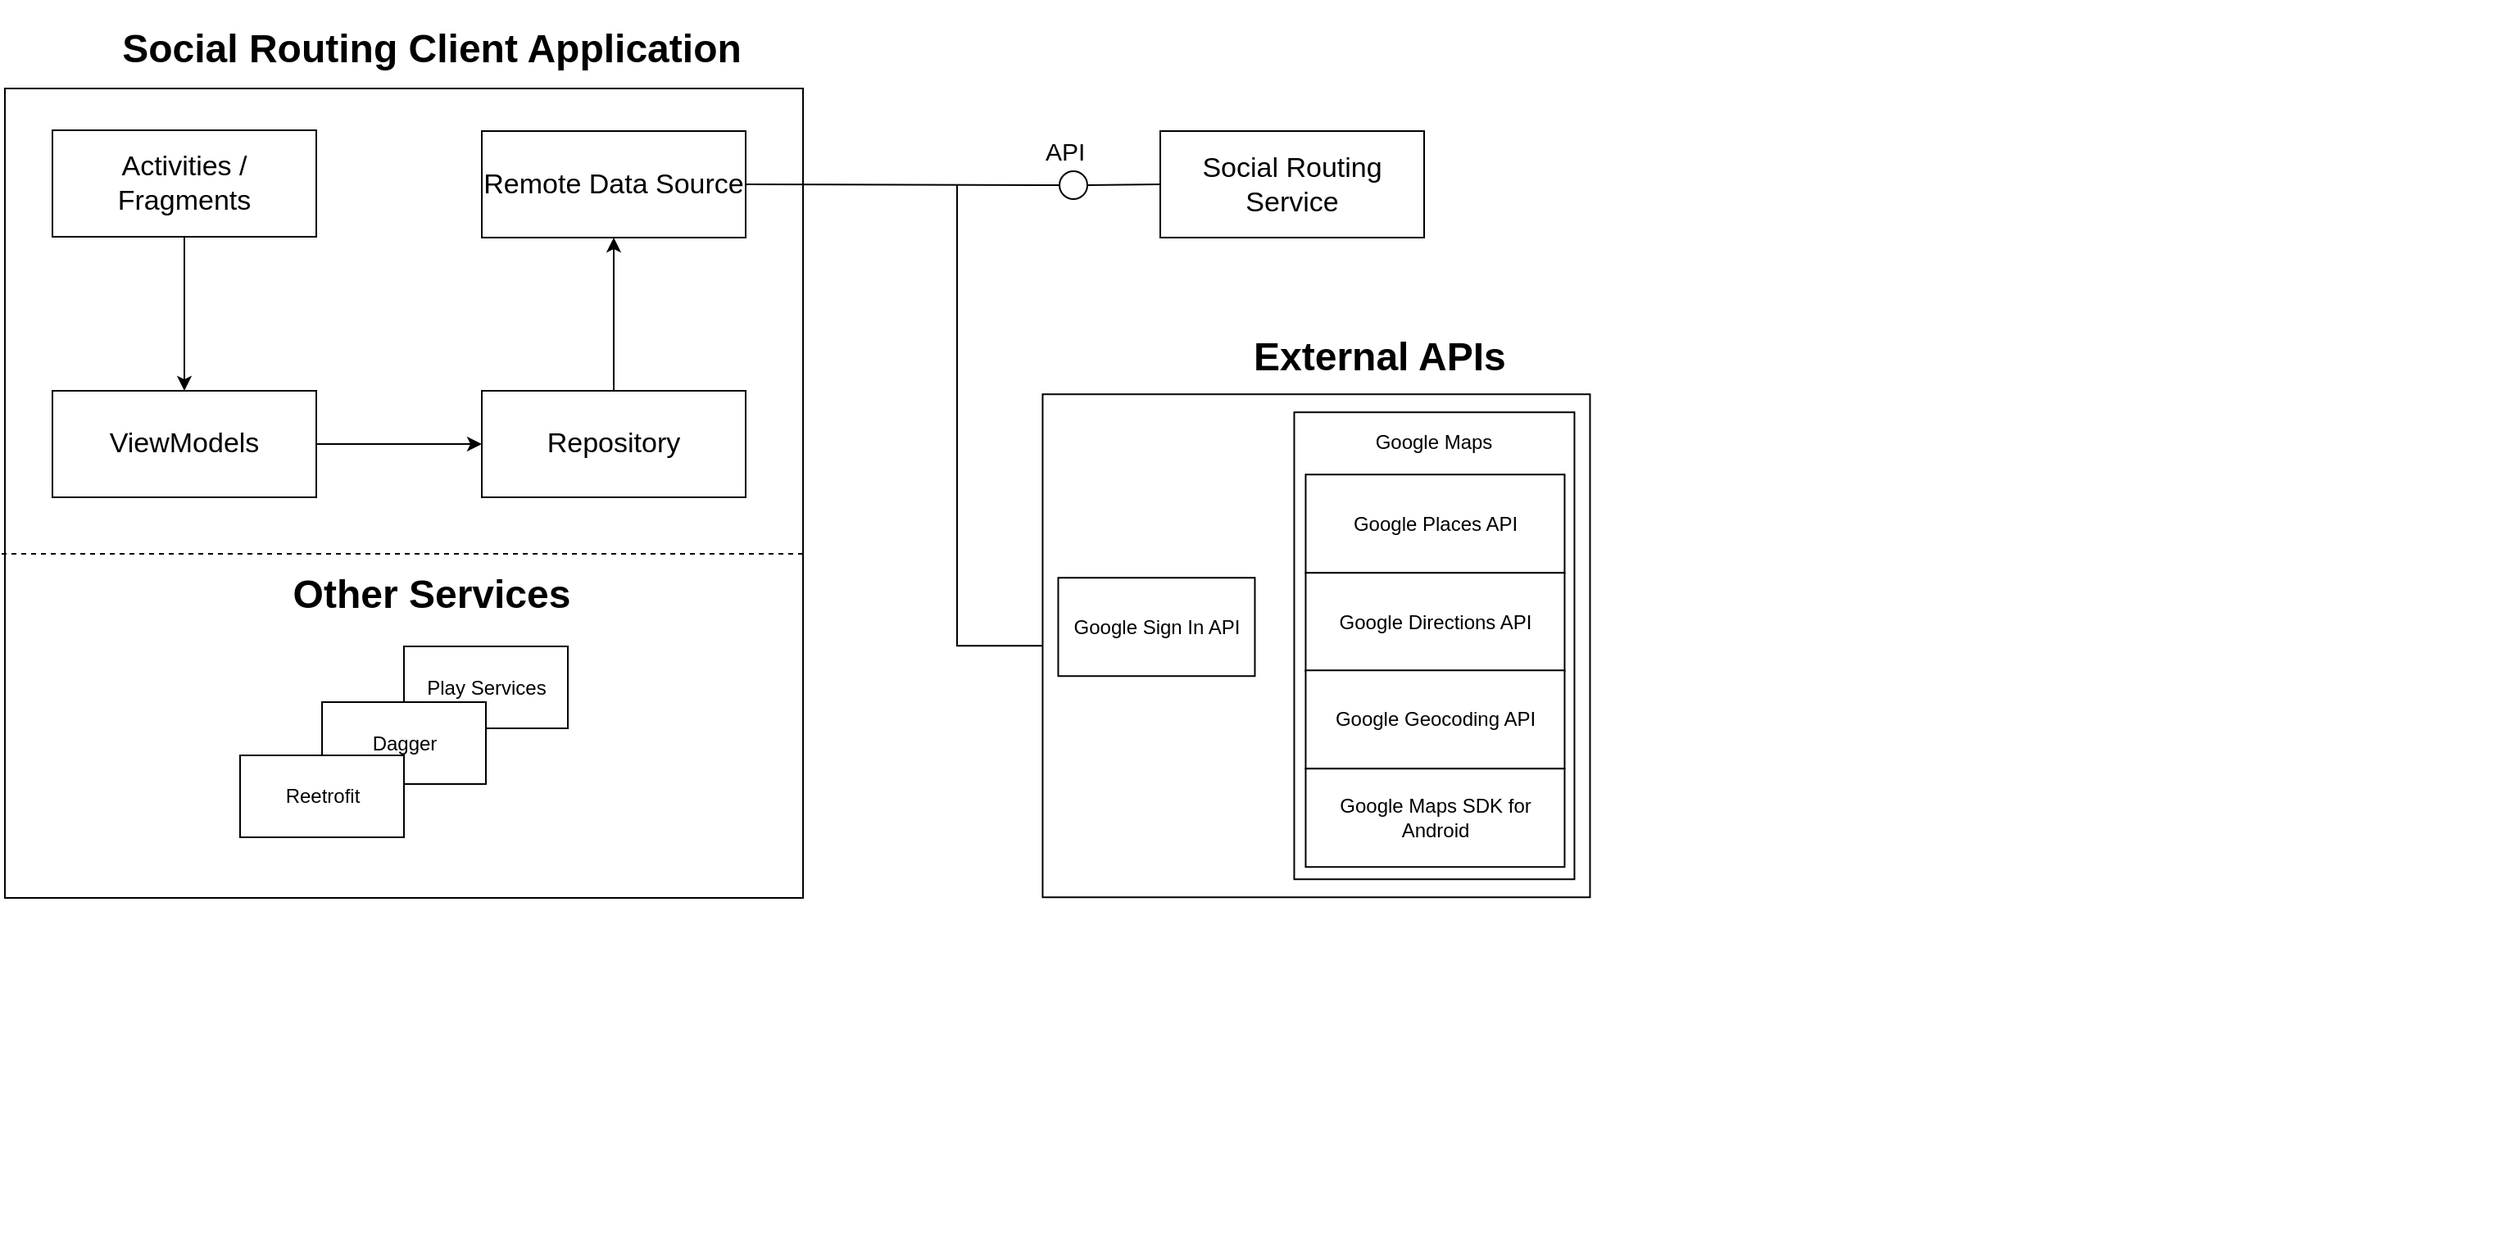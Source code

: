 <mxfile version="10.9.5" type="device"><diagram id="eOurXXbUzO-sOSt5AfmM" name="Page-1"><mxGraphModel dx="1585" dy="833" grid="0" gridSize="10" guides="1" tooltips="1" connect="1" arrows="1" fold="1" page="1" pageScale="1" pageWidth="1169" pageHeight="827" math="0" shadow="0"><root><mxCell id="0"/><mxCell id="1" parent="0"/><mxCell id="kOblXnozXlxhZvkduXys-1" value="" style="rounded=0;whiteSpace=wrap;html=1;" parent="1" vertex="1"><mxGeometry x="99" y="188" width="487" height="494" as="geometry"/></mxCell><mxCell id="kOblXnozXlxhZvkduXys-6" value="" style="ellipse;whiteSpace=wrap;html=1;aspect=fixed;strokeColor=#000000;fillColor=none;" parent="1" vertex="1"><mxGeometry x="742.5" y="238.5" width="17" height="17" as="geometry"/></mxCell><mxCell id="kOblXnozXlxhZvkduXys-8" value="&lt;font style=&quot;font-size: 15px&quot;&gt;API&lt;/font&gt;" style="text;html=1;resizable=0;points=[];autosize=1;align=left;verticalAlign=top;spacingTop=-4;strokeWidth=1;fontSize=17;" parent="1" vertex="1"><mxGeometry x="732" y="214" width="34" height="20" as="geometry"/></mxCell><mxCell id="kOblXnozXlxhZvkduXys-9" value="" style="endArrow=none;html=1;fontSize=17;entryX=1;entryY=0.5;entryDx=0;entryDy=0;exitX=0;exitY=0.5;exitDx=0;exitDy=0;" parent="1" source="tEEWH63mswoIW_Dyf1fM-4" target="kOblXnozXlxhZvkduXys-6" edge="1"><mxGeometry width="50" height="50" relative="1" as="geometry"><mxPoint x="803.857" y="246.571" as="sourcePoint"/><mxPoint x="878" y="303.5" as="targetPoint"/></mxGeometry></mxCell><mxCell id="tEEWH63mswoIW_Dyf1fM-5" style="edgeStyle=orthogonalEdgeStyle;rounded=0;orthogonalLoop=1;jettySize=auto;html=1;entryX=0.5;entryY=0;entryDx=0;entryDy=0;" edge="1" parent="1" source="kOblXnozXlxhZvkduXys-11" target="tEEWH63mswoIW_Dyf1fM-1"><mxGeometry relative="1" as="geometry"/></mxCell><mxCell id="kOblXnozXlxhZvkduXys-11" value="Activities / Fragments&lt;br&gt;" style="rounded=0;whiteSpace=wrap;html=1;strokeColor=#000000;strokeWidth=1;fillColor=none;fontSize=17;" parent="1" vertex="1"><mxGeometry x="128" y="213.5" width="161" height="65" as="geometry"/></mxCell><mxCell id="tEEWH63mswoIW_Dyf1fM-1" value="ViewModels" style="rounded=0;whiteSpace=wrap;html=1;strokeColor=#000000;strokeWidth=1;fillColor=none;fontSize=17;" vertex="1" parent="1"><mxGeometry x="128" y="372.5" width="161" height="65" as="geometry"/></mxCell><mxCell id="tEEWH63mswoIW_Dyf1fM-2" value="Repository" style="rounded=0;whiteSpace=wrap;html=1;strokeColor=#000000;strokeWidth=1;fillColor=none;fontSize=17;" vertex="1" parent="1"><mxGeometry x="390" y="372.5" width="161" height="65" as="geometry"/></mxCell><mxCell id="tEEWH63mswoIW_Dyf1fM-3" value="Remote Data Source" style="rounded=0;whiteSpace=wrap;html=1;strokeColor=#000000;strokeWidth=1;fillColor=none;fontSize=17;" vertex="1" parent="1"><mxGeometry x="390" y="214" width="161" height="65" as="geometry"/></mxCell><mxCell id="tEEWH63mswoIW_Dyf1fM-4" value="Social Routing Service" style="rounded=0;whiteSpace=wrap;html=1;strokeColor=#000000;strokeWidth=1;fillColor=none;fontSize=17;" vertex="1" parent="1"><mxGeometry x="804" y="214" width="161" height="65" as="geometry"/></mxCell><mxCell id="tEEWH63mswoIW_Dyf1fM-6" value="" style="endArrow=classic;html=1;exitX=1;exitY=0.5;exitDx=0;exitDy=0;entryX=0;entryY=0.5;entryDx=0;entryDy=0;" edge="1" parent="1" source="tEEWH63mswoIW_Dyf1fM-1" target="tEEWH63mswoIW_Dyf1fM-2"><mxGeometry width="50" height="50" relative="1" as="geometry"><mxPoint x="305.5" y="430" as="sourcePoint"/><mxPoint x="355.5" y="380" as="targetPoint"/></mxGeometry></mxCell><mxCell id="tEEWH63mswoIW_Dyf1fM-7" value="" style="endArrow=classic;html=1;exitX=0.5;exitY=0;exitDx=0;exitDy=0;entryX=0.5;entryY=1;entryDx=0;entryDy=0;" edge="1" parent="1" source="tEEWH63mswoIW_Dyf1fM-2" target="tEEWH63mswoIW_Dyf1fM-3"><mxGeometry width="50" height="50" relative="1" as="geometry"><mxPoint x="452" y="361.5" as="sourcePoint"/><mxPoint x="502" y="311.5" as="targetPoint"/></mxGeometry></mxCell><mxCell id="tEEWH63mswoIW_Dyf1fM-8" value="" style="endArrow=none;html=1;exitX=1;exitY=0.5;exitDx=0;exitDy=0;entryX=0;entryY=0.5;entryDx=0;entryDy=0;" edge="1" parent="1" source="tEEWH63mswoIW_Dyf1fM-3" target="kOblXnozXlxhZvkduXys-6"><mxGeometry width="50" height="50" relative="1" as="geometry"><mxPoint x="584" y="278.5" as="sourcePoint"/><mxPoint x="634" y="228.5" as="targetPoint"/></mxGeometry></mxCell><mxCell id="tEEWH63mswoIW_Dyf1fM-9" value="&lt;h1&gt;Social Routing Client Application&lt;/h1&gt;" style="text;html=1;strokeColor=none;fillColor=none;spacing=5;spacingTop=-20;whiteSpace=wrap;overflow=hidden;rounded=0;align=center;" vertex="1" parent="1"><mxGeometry x="149" y="144" width="421" height="37" as="geometry"/></mxCell><mxCell id="tEEWH63mswoIW_Dyf1fM-10" value="" style="endArrow=none;dashed=1;html=1;" edge="1" parent="1"><mxGeometry width="50" height="50" relative="1" as="geometry"><mxPoint x="97" y="472" as="sourcePoint"/><mxPoint x="588" y="472" as="targetPoint"/></mxGeometry></mxCell><mxCell id="tEEWH63mswoIW_Dyf1fM-11" value="&lt;h1&gt;Other Services&lt;/h1&gt;" style="text;html=1;strokeColor=none;fillColor=none;spacing=5;spacingTop=-20;whiteSpace=wrap;overflow=hidden;rounded=0;align=center;" vertex="1" parent="1"><mxGeometry x="225" y="477" width="269" height="31" as="geometry"/></mxCell><mxCell id="tEEWH63mswoIW_Dyf1fM-61" value="" style="group" vertex="1" connectable="0" parent="1"><mxGeometry x="1430.224" y="849.622" width="190" height="41" as="geometry"/></mxCell><mxCell id="tEEWH63mswoIW_Dyf1fM-62" value="&lt;h1&gt;External APIs&lt;/h1&gt;" style="text;html=1;strokeColor=none;fillColor=none;spacing=5;spacingTop=-20;whiteSpace=wrap;overflow=hidden;rounded=0;" vertex="1" parent="tEEWH63mswoIW_Dyf1fM-61"><mxGeometry x="-574" y="-517.5" width="190" height="41" as="geometry"/></mxCell><mxCell id="tEEWH63mswoIW_Dyf1fM-80" style="edgeStyle=orthogonalEdgeStyle;rounded=0;orthogonalLoop=1;jettySize=auto;html=1;endArrow=none;endFill=0;" edge="1" parent="1" source="tEEWH63mswoIW_Dyf1fM-63"><mxGeometry relative="1" as="geometry"><mxPoint x="680" y="247" as="targetPoint"/><Array as="points"><mxPoint x="680" y="528"/><mxPoint x="680" y="247"/></Array></mxGeometry></mxCell><mxCell id="tEEWH63mswoIW_Dyf1fM-63" value="" style="rounded=0;whiteSpace=wrap;html=1;" vertex="1" parent="1"><mxGeometry x="732.224" y="374.622" width="334" height="307" as="geometry"/></mxCell><mxCell id="tEEWH63mswoIW_Dyf1fM-64" value="" style="group" vertex="1" connectable="0" parent="1"><mxGeometry x="885.724" y="415.622" width="171" height="262" as="geometry"/></mxCell><mxCell id="tEEWH63mswoIW_Dyf1fM-65" value="" style="group" vertex="1" connectable="0" parent="tEEWH63mswoIW_Dyf1fM-64"><mxGeometry width="171" height="262" as="geometry"/></mxCell><mxCell id="tEEWH63mswoIW_Dyf1fM-66" value="" style="group" vertex="1" connectable="0" parent="tEEWH63mswoIW_Dyf1fM-65"><mxGeometry width="171" height="262" as="geometry"/></mxCell><mxCell id="tEEWH63mswoIW_Dyf1fM-67" value="" style="rounded=0;whiteSpace=wrap;html=1;" vertex="1" parent="tEEWH63mswoIW_Dyf1fM-66"><mxGeometry y="-30" width="171" height="285" as="geometry"/></mxCell><mxCell id="tEEWH63mswoIW_Dyf1fM-68" value="Google Places API" style="rounded=0;whiteSpace=wrap;html=1;" vertex="1" parent="tEEWH63mswoIW_Dyf1fM-66"><mxGeometry x="7" y="8" width="158" height="60" as="geometry"/></mxCell><mxCell id="tEEWH63mswoIW_Dyf1fM-69" value="Google Directions API" style="rounded=0;whiteSpace=wrap;html=1;" vertex="1" parent="tEEWH63mswoIW_Dyf1fM-66"><mxGeometry x="7" y="68" width="158" height="60" as="geometry"/></mxCell><mxCell id="tEEWH63mswoIW_Dyf1fM-70" value="Google Geocoding API" style="rounded=0;whiteSpace=wrap;html=1;" vertex="1" parent="tEEWH63mswoIW_Dyf1fM-66"><mxGeometry x="7" y="127.5" width="158" height="60" as="geometry"/></mxCell><mxCell id="tEEWH63mswoIW_Dyf1fM-71" value="Google Maps SDK for Android" style="rounded=0;whiteSpace=wrap;html=1;" vertex="1" parent="tEEWH63mswoIW_Dyf1fM-66"><mxGeometry x="7" y="187.5" width="158" height="60" as="geometry"/></mxCell><mxCell id="tEEWH63mswoIW_Dyf1fM-72" value="Google Maps" style="text;html=1;strokeColor=none;fillColor=none;align=center;verticalAlign=middle;whiteSpace=wrap;rounded=0;" vertex="1" parent="tEEWH63mswoIW_Dyf1fM-66"><mxGeometry x="41.5" y="-22" width="88" height="20" as="geometry"/></mxCell><mxCell id="tEEWH63mswoIW_Dyf1fM-74" value="Google Sign In API" style="rounded=0;whiteSpace=wrap;html=1;" vertex="1" parent="1"><mxGeometry x="741.724" y="486.622" width="120" height="60" as="geometry"/></mxCell><mxCell id="tEEWH63mswoIW_Dyf1fM-81" value="" style="group" vertex="1" connectable="0" parent="1"><mxGeometry x="242.5" y="528.5" width="200" height="116.5" as="geometry"/></mxCell><mxCell id="tEEWH63mswoIW_Dyf1fM-19" value="Play Services" style="rounded=0;whiteSpace=wrap;html=1;align=center;" vertex="1" parent="tEEWH63mswoIW_Dyf1fM-81"><mxGeometry x="100" width="100" height="50" as="geometry"/></mxCell><mxCell id="tEEWH63mswoIW_Dyf1fM-16" value="Dagger" style="rounded=0;whiteSpace=wrap;html=1;align=center;" vertex="1" parent="tEEWH63mswoIW_Dyf1fM-81"><mxGeometry x="50" y="34" width="100" height="50" as="geometry"/></mxCell><mxCell id="tEEWH63mswoIW_Dyf1fM-12" value="Reetrofit" style="rounded=0;whiteSpace=wrap;html=1;align=center;" vertex="1" parent="tEEWH63mswoIW_Dyf1fM-81"><mxGeometry y="66.5" width="100" height="50" as="geometry"/></mxCell></root></mxGraphModel></diagram></mxfile>
